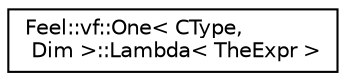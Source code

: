 digraph "Graphical Class Hierarchy"
{
 // LATEX_PDF_SIZE
  edge [fontname="Helvetica",fontsize="10",labelfontname="Helvetica",labelfontsize="10"];
  node [fontname="Helvetica",fontsize="10",shape=record];
  rankdir="LR";
  Node0 [label="Feel::vf::One\< CType,\l Dim \>::Lambda\< TheExpr \>",height=0.2,width=0.4,color="black", fillcolor="white", style="filled",URL="$structFeel_1_1vf_1_1One_1_1Lambda.html",tooltip=" "];
}
